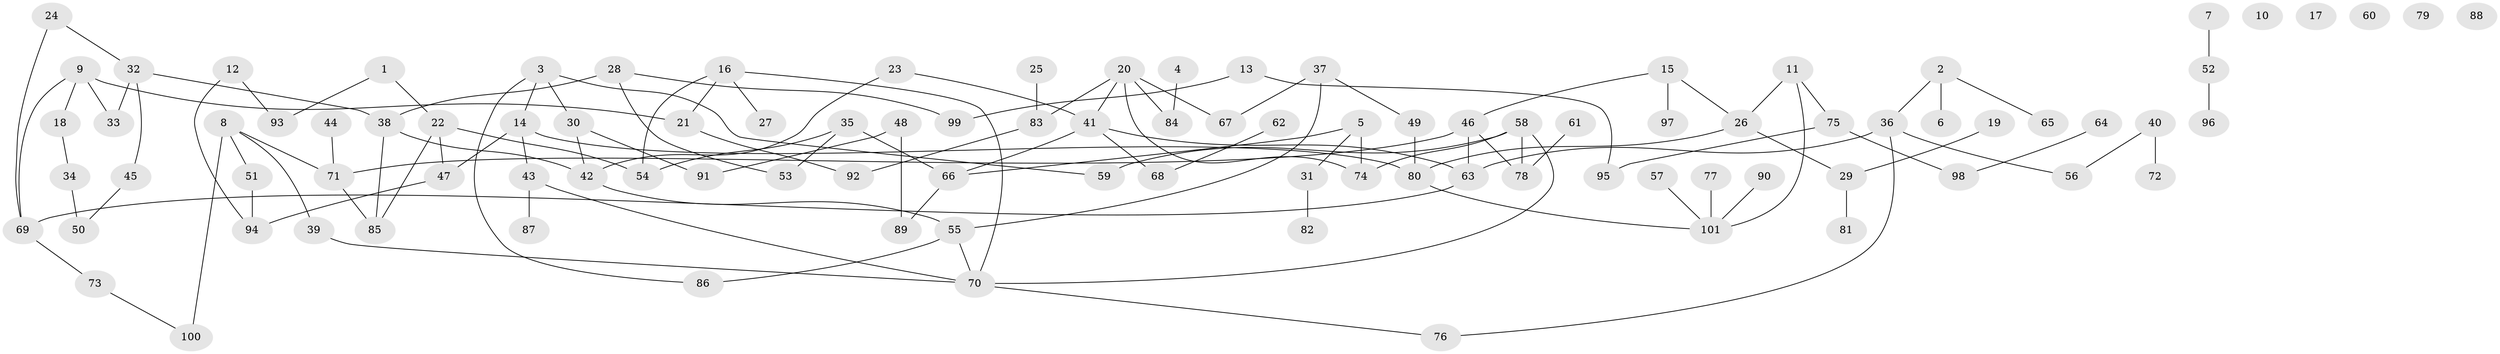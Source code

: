 // Generated by graph-tools (version 1.1) at 2025/33/03/09/25 02:33:39]
// undirected, 101 vertices, 121 edges
graph export_dot {
graph [start="1"]
  node [color=gray90,style=filled];
  1;
  2;
  3;
  4;
  5;
  6;
  7;
  8;
  9;
  10;
  11;
  12;
  13;
  14;
  15;
  16;
  17;
  18;
  19;
  20;
  21;
  22;
  23;
  24;
  25;
  26;
  27;
  28;
  29;
  30;
  31;
  32;
  33;
  34;
  35;
  36;
  37;
  38;
  39;
  40;
  41;
  42;
  43;
  44;
  45;
  46;
  47;
  48;
  49;
  50;
  51;
  52;
  53;
  54;
  55;
  56;
  57;
  58;
  59;
  60;
  61;
  62;
  63;
  64;
  65;
  66;
  67;
  68;
  69;
  70;
  71;
  72;
  73;
  74;
  75;
  76;
  77;
  78;
  79;
  80;
  81;
  82;
  83;
  84;
  85;
  86;
  87;
  88;
  89;
  90;
  91;
  92;
  93;
  94;
  95;
  96;
  97;
  98;
  99;
  100;
  101;
  1 -- 22;
  1 -- 93;
  2 -- 6;
  2 -- 36;
  2 -- 65;
  3 -- 14;
  3 -- 30;
  3 -- 59;
  3 -- 86;
  4 -- 84;
  5 -- 31;
  5 -- 66;
  5 -- 74;
  7 -- 52;
  8 -- 39;
  8 -- 51;
  8 -- 71;
  8 -- 100;
  9 -- 18;
  9 -- 21;
  9 -- 33;
  9 -- 69;
  11 -- 26;
  11 -- 75;
  11 -- 101;
  12 -- 93;
  12 -- 94;
  13 -- 95;
  13 -- 99;
  14 -- 43;
  14 -- 47;
  14 -- 80;
  15 -- 26;
  15 -- 46;
  15 -- 97;
  16 -- 21;
  16 -- 27;
  16 -- 54;
  16 -- 70;
  18 -- 34;
  19 -- 29;
  20 -- 41;
  20 -- 67;
  20 -- 74;
  20 -- 83;
  20 -- 84;
  21 -- 92;
  22 -- 47;
  22 -- 54;
  22 -- 85;
  23 -- 41;
  23 -- 42;
  24 -- 32;
  24 -- 69;
  25 -- 83;
  26 -- 29;
  26 -- 80;
  28 -- 38;
  28 -- 53;
  28 -- 99;
  29 -- 81;
  30 -- 42;
  30 -- 91;
  31 -- 82;
  32 -- 33;
  32 -- 38;
  32 -- 45;
  34 -- 50;
  35 -- 53;
  35 -- 54;
  35 -- 66;
  36 -- 56;
  36 -- 63;
  36 -- 76;
  37 -- 49;
  37 -- 55;
  37 -- 67;
  38 -- 42;
  38 -- 85;
  39 -- 70;
  40 -- 56;
  40 -- 72;
  41 -- 63;
  41 -- 66;
  41 -- 68;
  42 -- 55;
  43 -- 70;
  43 -- 87;
  44 -- 71;
  45 -- 50;
  46 -- 63;
  46 -- 71;
  46 -- 78;
  47 -- 94;
  48 -- 89;
  48 -- 91;
  49 -- 80;
  51 -- 94;
  52 -- 96;
  55 -- 70;
  55 -- 86;
  57 -- 101;
  58 -- 59;
  58 -- 70;
  58 -- 74;
  58 -- 78;
  61 -- 78;
  62 -- 68;
  63 -- 69;
  64 -- 98;
  66 -- 89;
  69 -- 73;
  70 -- 76;
  71 -- 85;
  73 -- 100;
  75 -- 95;
  75 -- 98;
  77 -- 101;
  80 -- 101;
  83 -- 92;
  90 -- 101;
}

